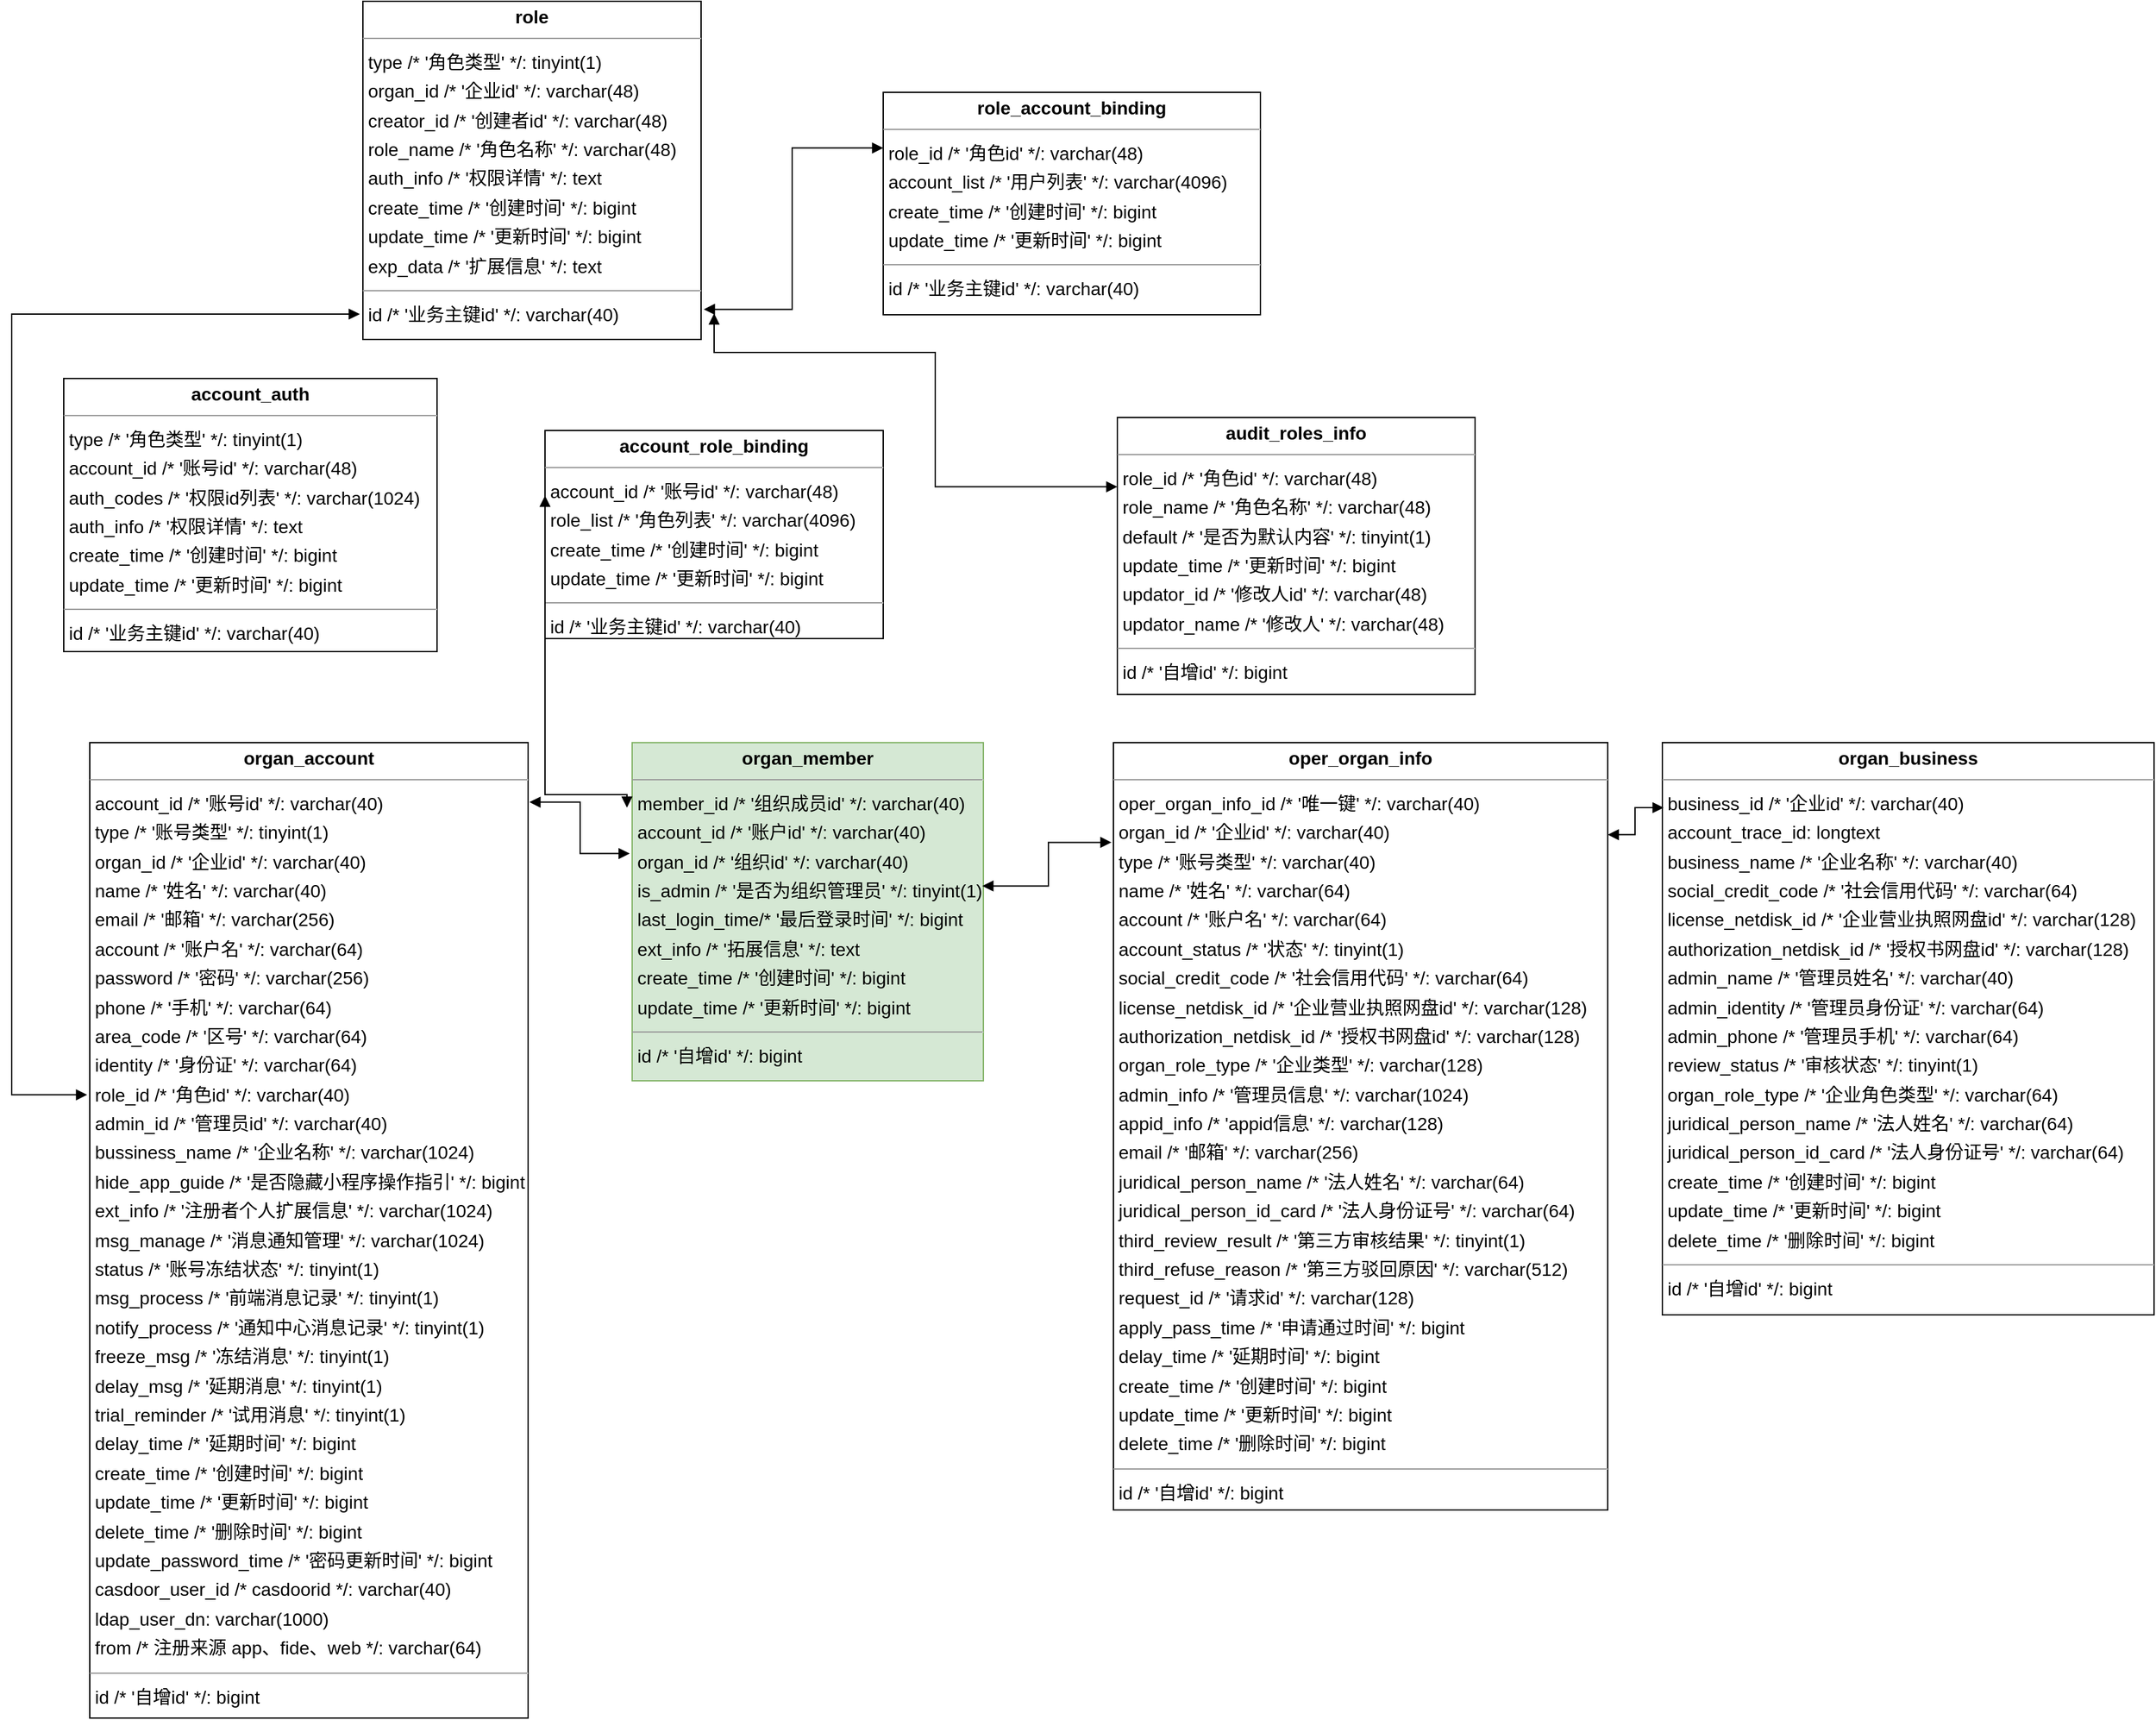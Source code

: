 <mxfile version="21.2.1" type="github">
  <diagram id="zmi8DWPMi1QMRoTP6fmU" name="Page-1">
    <mxGraphModel dx="2234" dy="1171" grid="1" gridSize="10" guides="1" tooltips="1" connect="1" arrows="1" fold="1" page="0" pageScale="1" pageWidth="827" pageHeight="1169" background="none" math="0" shadow="0">
      <root>
        <mxCell id="0" />
        <mxCell id="1" parent="0" />
        <mxCell id="node3" value="&lt;p style=&quot;margin:0px;margin-top:4px;text-align:center;&quot;&gt;&lt;b&gt;account_auth&lt;/b&gt;&lt;/p&gt;&lt;hr size=&quot;1&quot;/&gt;&lt;p style=&quot;margin:0 0 0 4px;line-height:1.6;&quot;&gt; type  /* &amp;#39;角色类型&amp;#39; */: tinyint(1)&lt;br/&gt; account_id  /* &amp;#39;账号id&amp;#39; */: varchar(48)&lt;br/&gt; auth_codes  /* &amp;#39;权限id列表&amp;#39; */: varchar(1024)&lt;br/&gt; auth_info  /* &amp;#39;权限详情&amp;#39; */: text&lt;br/&gt; create_time  /* &amp;#39;创建时间&amp;#39; */: bigint&lt;br/&gt; update_time  /* &amp;#39;更新时间&amp;#39; */: bigint&lt;/p&gt;&lt;hr size=&quot;1&quot;/&gt;&lt;p style=&quot;margin:0 0 0 4px;line-height:1.6;&quot;&gt; id  /* &amp;#39;业务主键id&amp;#39; */: varchar(40)&lt;/p&gt;" style="verticalAlign=top;align=left;overflow=fill;fontSize=14;fontFamily=Helvetica;html=1;rounded=0;shadow=0;comic=0;labelBackgroundColor=none;strokeWidth=1;" parent="1" vertex="1">
          <mxGeometry x="-380" y="-70" width="287" height="210" as="geometry" />
        </mxCell>
        <mxCell id="node10" value="&lt;p style=&quot;margin:0px;margin-top:4px;text-align:center;&quot;&gt;&lt;b&gt;account_role_binding&lt;/b&gt;&lt;/p&gt;&lt;hr size=&quot;1&quot;/&gt;&lt;p style=&quot;margin:0 0 0 4px;line-height:1.6;&quot;&gt; account_id  /* &amp;#39;账号id&amp;#39; */: varchar(48)&lt;br/&gt; role_list  /* &amp;#39;角色列表&amp;#39; */: varchar(4096)&lt;br/&gt; create_time  /* &amp;#39;创建时间&amp;#39; */: bigint&lt;br/&gt; update_time  /* &amp;#39;更新时间&amp;#39; */: bigint&lt;/p&gt;&lt;hr size=&quot;1&quot;/&gt;&lt;p style=&quot;margin:0 0 0 4px;line-height:1.6;&quot;&gt; id  /* &amp;#39;业务主键id&amp;#39; */: varchar(40)&lt;/p&gt;" style="verticalAlign=top;align=left;overflow=fill;fontSize=14;fontFamily=Helvetica;html=1;rounded=0;shadow=0;comic=0;labelBackgroundColor=none;strokeWidth=1;" parent="1" vertex="1">
          <mxGeometry x="-10" y="-30" width="260" height="160" as="geometry" />
        </mxCell>
        <mxCell id="node5" value="&lt;p style=&quot;margin:0px;margin-top:4px;text-align:center;&quot;&gt;&lt;b&gt;audit_roles_info&lt;/b&gt;&lt;/p&gt;&lt;hr size=&quot;1&quot;/&gt;&lt;p style=&quot;margin:0 0 0 4px;line-height:1.6;&quot;&gt; role_id  /* &amp;#39;角色id&amp;#39; */: varchar(48)&lt;br/&gt; role_name  /* &amp;#39;角色名称&amp;#39; */: varchar(48)&lt;br/&gt; default  /* &amp;#39;是否为默认内容&amp;#39; */: tinyint(1)&lt;br/&gt; update_time  /* &amp;#39;更新时间&amp;#39; */: bigint&lt;br/&gt; updator_id  /* &amp;#39;修改人id&amp;#39; */: varchar(48)&lt;br/&gt; updator_name  /* &amp;#39;修改人&amp;#39; */: varchar(48)&lt;/p&gt;&lt;hr size=&quot;1&quot;/&gt;&lt;p style=&quot;margin:0 0 0 4px;line-height:1.6;&quot;&gt; id  /* &amp;#39;自增id&amp;#39; */: bigint&lt;/p&gt;" style="verticalAlign=top;align=left;overflow=fill;fontSize=14;fontFamily=Helvetica;html=1;rounded=0;shadow=0;comic=0;labelBackgroundColor=none;strokeWidth=1;" parent="1" vertex="1">
          <mxGeometry x="430" y="-40" width="275" height="213" as="geometry" />
        </mxCell>
        <mxCell id="node6" value="&lt;p style=&quot;margin:0px;margin-top:4px;text-align:center;&quot;&gt;&lt;b&gt;oper_organ_info&lt;/b&gt;&lt;/p&gt;&lt;hr size=&quot;1&quot;/&gt;&lt;p style=&quot;margin:0 0 0 4px;line-height:1.6;&quot;&gt; oper_organ_info_id  /* &amp;#39;唯一键&amp;#39; */: varchar(40)&lt;br/&gt; organ_id  /* &amp;#39;企业id&amp;#39; */: varchar(40)&lt;br/&gt; type  /* &amp;#39;账号类型&amp;#39; */: varchar(40)&lt;br/&gt; name  /* &amp;#39;姓名&amp;#39; */: varchar(64)&lt;br/&gt; account  /* &amp;#39;账户名&amp;#39; */: varchar(64)&lt;br/&gt; account_status  /* &amp;#39;状态&amp;#39; */: tinyint(1)&lt;br/&gt; social_credit_code  /* &amp;#39;社会信用代码&amp;#39; */: varchar(64)&lt;br/&gt; license_netdisk_id  /* &amp;#39;企业营业执照网盘id&amp;#39; */: varchar(128)&lt;br/&gt; authorization_netdisk_id  /* &amp;#39;授权书网盘id&amp;#39; */: varchar(128)&lt;br/&gt; organ_role_type  /* &amp;#39;企业类型&amp;#39; */: varchar(128)&lt;br/&gt; admin_info  /* &amp;#39;管理员信息&amp;#39; */: varchar(1024)&lt;br/&gt; appid_info  /* &amp;#39;appid信息&amp;#39; */: varchar(128)&lt;br/&gt; email  /* &amp;#39;邮箱&amp;#39; */: varchar(256)&lt;br/&gt; juridical_person_name  /* &amp;#39;法人姓名&amp;#39; */: varchar(64)&lt;br/&gt; juridical_person_id_card  /* &amp;#39;法人身份证号&amp;#39; */: varchar(64)&lt;br/&gt; third_review_result  /* &amp;#39;第三方审核结果&amp;#39; */: tinyint(1)&lt;br/&gt; third_refuse_reason  /* &amp;#39;第三方驳回原因&amp;#39; */: varchar(512)&lt;br/&gt; request_id  /* &amp;#39;请求id&amp;#39; */: varchar(128)&lt;br/&gt; apply_pass_time  /* &amp;#39;申请通过时间&amp;#39; */: bigint&lt;br/&gt; delay_time  /* &amp;#39;延期时间&amp;#39; */: bigint&lt;br/&gt; create_time  /* &amp;#39;创建时间&amp;#39; */: bigint&lt;br/&gt; update_time  /* &amp;#39;更新时间&amp;#39; */: bigint&lt;br/&gt; delete_time  /* &amp;#39;删除时间&amp;#39; */: bigint&lt;/p&gt;&lt;hr size=&quot;1&quot;/&gt;&lt;p style=&quot;margin:0 0 0 4px;line-height:1.6;&quot;&gt; id  /* &amp;#39;自增id&amp;#39; */: bigint&lt;/p&gt;" style="verticalAlign=top;align=left;overflow=fill;fontSize=14;fontFamily=Helvetica;html=1;rounded=0;shadow=0;comic=0;labelBackgroundColor=none;strokeWidth=1;" parent="1" vertex="1">
          <mxGeometry x="427" y="210" width="380" height="590" as="geometry" />
        </mxCell>
        <mxCell id="node4" value="&lt;p style=&quot;margin:0px;margin-top:4px;text-align:center;&quot;&gt;&lt;b&gt;organ_account&lt;/b&gt;&lt;/p&gt;&lt;hr size=&quot;1&quot;/&gt;&lt;p style=&quot;margin:0 0 0 4px;line-height:1.6;&quot;&gt; account_id  /* &amp;#39;账号id&amp;#39; */: varchar(40)&lt;br/&gt; type  /* &amp;#39;账号类型&amp;#39; */: tinyint(1)&lt;br/&gt; organ_id  /* &amp;#39;企业id&amp;#39; */: varchar(40)&lt;br/&gt; name  /* &amp;#39;姓名&amp;#39; */: varchar(40)&lt;br/&gt; email  /* &amp;#39;邮箱&amp;#39; */: varchar(256)&lt;br/&gt; account  /* &amp;#39;账户名&amp;#39; */: varchar(64)&lt;br/&gt; password  /* &amp;#39;密码&amp;#39; */: varchar(256)&lt;br/&gt; phone  /* &amp;#39;手机&amp;#39; */: varchar(64)&lt;br/&gt; area_code  /* &amp;#39;区号&amp;#39; */: varchar(64)&lt;br/&gt; identity  /* &amp;#39;身份证&amp;#39; */: varchar(64)&lt;br/&gt; role_id  /* &amp;#39;角色id&amp;#39; */: varchar(40)&lt;br/&gt; admin_id  /* &amp;#39;管理员id&amp;#39; */: varchar(40)&lt;br/&gt; bussiness_name  /* &amp;#39;企业名称&amp;#39; */: varchar(1024)&lt;br/&gt; hide_app_guide  /* &amp;#39;是否隐藏小程序操作指引&amp;#39; */: bigint&lt;br/&gt; ext_info  /* &amp;#39;注册者个人扩展信息&amp;#39; */: varchar(1024)&lt;br/&gt; msg_manage  /* &amp;#39;消息通知管理&amp;#39; */: varchar(1024)&lt;br/&gt; status  /* &amp;#39;账号冻结状态&amp;#39; */: tinyint(1)&lt;br/&gt; msg_process  /* &amp;#39;前端消息记录&amp;#39; */: tinyint(1)&lt;br/&gt; notify_process  /* &amp;#39;通知中心消息记录&amp;#39; */: tinyint(1)&lt;br/&gt; freeze_msg  /* &amp;#39;冻结消息&amp;#39; */: tinyint(1)&lt;br/&gt; delay_msg  /* &amp;#39;延期消息&amp;#39; */: tinyint(1)&lt;br/&gt; trial_reminder  /* &amp;#39;试用消息&amp;#39; */: tinyint(1)&lt;br/&gt; delay_time  /* &amp;#39;延期时间&amp;#39; */: bigint&lt;br/&gt; create_time  /* &amp;#39;创建时间&amp;#39; */: bigint&lt;br/&gt; update_time  /* &amp;#39;更新时间&amp;#39; */: bigint&lt;br/&gt; delete_time  /* &amp;#39;删除时间&amp;#39; */: bigint&lt;br/&gt; update_password_time  /* &amp;#39;密码更新时间&amp;#39; */: bigint&lt;br/&gt; casdoor_user_id  /* casdoorid */: varchar(40)&lt;br/&gt; ldap_user_dn: varchar(1000)&lt;br/&gt; from  /* 注册来源  app、fide、web */: varchar(64)&lt;/p&gt;&lt;hr size=&quot;1&quot;/&gt;&lt;p style=&quot;margin:0 0 0 4px;line-height:1.6;&quot;&gt; id  /* &amp;#39;自增id&amp;#39; */: bigint&lt;/p&gt;" style="verticalAlign=top;align=left;overflow=fill;fontSize=14;fontFamily=Helvetica;html=1;rounded=0;shadow=0;comic=0;labelBackgroundColor=none;strokeWidth=1;" parent="1" vertex="1">
          <mxGeometry x="-360" y="210" width="337" height="750" as="geometry" />
        </mxCell>
        <mxCell id="node8" value="&lt;p style=&quot;margin:0px;margin-top:4px;text-align:center;&quot;&gt;&lt;b&gt;organ_business&lt;/b&gt;&lt;/p&gt;&lt;hr size=&quot;1&quot;/&gt;&lt;p style=&quot;margin:0 0 0 4px;line-height:1.6;&quot;&gt; business_id  /* &amp;#39;企业id&amp;#39; */: varchar(40)&lt;br/&gt; account_trace_id: longtext&lt;br/&gt; business_name  /* &amp;#39;企业名称&amp;#39; */: varchar(40)&lt;br/&gt; social_credit_code  /* &amp;#39;社会信用代码&amp;#39; */: varchar(64)&lt;br/&gt; license_netdisk_id  /* &amp;#39;企业营业执照网盘id&amp;#39; */: varchar(128)&lt;br/&gt; authorization_netdisk_id  /* &amp;#39;授权书网盘id&amp;#39; */: varchar(128)&lt;br/&gt; admin_name  /* &amp;#39;管理员姓名&amp;#39; */: varchar(40)&lt;br/&gt; admin_identity  /* &amp;#39;管理员身份证&amp;#39; */: varchar(64)&lt;br/&gt; admin_phone  /* &amp;#39;管理员手机&amp;#39; */: varchar(64)&lt;br/&gt; review_status  /* &amp;#39;审核状态&amp;#39; */: tinyint(1)&lt;br/&gt; organ_role_type  /* &amp;#39;企业角色类型&amp;#39; */: varchar(64)&lt;br/&gt; juridical_person_name  /* &amp;#39;法人姓名&amp;#39; */: varchar(64)&lt;br/&gt; juridical_person_id_card  /* &amp;#39;法人身份证号&amp;#39; */: varchar(64)&lt;br/&gt; create_time  /* &amp;#39;创建时间&amp;#39; */: bigint&lt;br/&gt; update_time  /* &amp;#39;更新时间&amp;#39; */: bigint&lt;br/&gt; delete_time  /* &amp;#39;删除时间&amp;#39; */: bigint&lt;/p&gt;&lt;hr size=&quot;1&quot;/&gt;&lt;p style=&quot;margin:0 0 0 4px;line-height:1.6;&quot;&gt; id  /* &amp;#39;自增id&amp;#39; */: bigint&lt;/p&gt;" style="verticalAlign=top;align=left;overflow=fill;fontSize=14;fontFamily=Helvetica;html=1;rounded=0;shadow=0;comic=0;labelBackgroundColor=none;strokeWidth=1;" parent="1" vertex="1">
          <mxGeometry x="849" y="210" width="378" height="440" as="geometry" />
        </mxCell>
        <mxCell id="node7" value="&lt;p style=&quot;margin:0px;margin-top:4px;text-align:center;&quot;&gt;&lt;b&gt;organ_member&lt;/b&gt;&lt;/p&gt;&lt;hr size=&quot;1&quot;&gt;&lt;p style=&quot;margin:0 0 0 4px;line-height:1.6;&quot;&gt; member_id  /* &#39;组织成员id&#39; */: varchar(40)&lt;br&gt; account_id  /* &#39;账户id&#39; */: varchar(40)&lt;br&gt; organ_id  /* &#39;组织id&#39; */: varchar(40)&lt;br&gt;is_admin /* &#39;是否为组织管理员&#39; */: tinyint(1)&lt;br&gt;last_login_time/* &#39;最后登录时间&#39; */: bigint&amp;nbsp;&lt;/p&gt;&lt;p style=&quot;margin:0 0 0 4px;line-height:1.6;&quot;&gt; ext_info  /* &#39;拓展信息&#39; */: text&lt;br&gt; create_time  /* &#39;创建时间&#39; */: bigint&lt;br&gt; update_time  /* &#39;更新时间&#39; */: bigint&lt;/p&gt;&lt;hr size=&quot;1&quot;&gt;&lt;p style=&quot;margin:0 0 0 4px;line-height:1.6;&quot;&gt; id  /* &#39;自增id&#39; */: bigint&lt;/p&gt;" style="verticalAlign=top;align=left;overflow=fill;fontSize=14;fontFamily=Helvetica;html=1;rounded=0;shadow=0;comic=0;labelBackgroundColor=none;strokeWidth=1;fillColor=#d5e8d4;strokeColor=#82b366;" parent="1" vertex="1">
          <mxGeometry x="57" y="210" width="270" height="260" as="geometry" />
        </mxCell>
        <mxCell id="node0" value="&lt;p style=&quot;margin:0px;margin-top:4px;text-align:center;&quot;&gt;&lt;b&gt;role&lt;/b&gt;&lt;/p&gt;&lt;hr size=&quot;1&quot;/&gt;&lt;p style=&quot;margin:0 0 0 4px;line-height:1.6;&quot;&gt; type  /* &amp;#39;角色类型&amp;#39; */: tinyint(1)&lt;br/&gt; organ_id  /* &amp;#39;企业id&amp;#39; */: varchar(48)&lt;br/&gt; creator_id  /* &amp;#39;创建者id&amp;#39; */: varchar(48)&lt;br/&gt; role_name  /* &amp;#39;角色名称&amp;#39; */: varchar(48)&lt;br/&gt; auth_info  /* &amp;#39;权限详情&amp;#39; */: text&lt;br/&gt; create_time  /* &amp;#39;创建时间&amp;#39; */: bigint&lt;br/&gt; update_time  /* &amp;#39;更新时间&amp;#39; */: bigint&lt;br/&gt; exp_data  /* &amp;#39;扩展信息&amp;#39; */: text&lt;/p&gt;&lt;hr size=&quot;1&quot;/&gt;&lt;p style=&quot;margin:0 0 0 4px;line-height:1.6;&quot;&gt; id  /* &amp;#39;业务主键id&amp;#39; */: varchar(40)&lt;/p&gt;" style="verticalAlign=top;align=left;overflow=fill;fontSize=14;fontFamily=Helvetica;html=1;rounded=0;shadow=0;comic=0;labelBackgroundColor=none;strokeWidth=1;" parent="1" vertex="1">
          <mxGeometry x="-150" y="-360" width="260" height="260" as="geometry" />
        </mxCell>
        <mxCell id="node9" value="&lt;p style=&quot;margin:0px;margin-top:4px;text-align:center;&quot;&gt;&lt;b&gt;role_account_binding&lt;/b&gt;&lt;/p&gt;&lt;hr size=&quot;1&quot;/&gt;&lt;p style=&quot;margin:0 0 0 4px;line-height:1.6;&quot;&gt; role_id  /* &amp;#39;角色id&amp;#39; */: varchar(48)&lt;br/&gt; account_list  /* &amp;#39;用户列表&amp;#39; */: varchar(4096)&lt;br/&gt; create_time  /* &amp;#39;创建时间&amp;#39; */: bigint&lt;br/&gt; update_time  /* &amp;#39;更新时间&amp;#39; */: bigint&lt;/p&gt;&lt;hr size=&quot;1&quot;/&gt;&lt;p style=&quot;margin:0 0 0 4px;line-height:1.6;&quot;&gt; id  /* &amp;#39;业务主键id&amp;#39; */: varchar(40)&lt;/p&gt;" style="verticalAlign=top;align=left;overflow=fill;fontSize=14;fontFamily=Helvetica;html=1;rounded=0;shadow=0;comic=0;labelBackgroundColor=none;strokeWidth=1;" parent="1" vertex="1">
          <mxGeometry x="250" y="-290" width="290" height="171" as="geometry" />
        </mxCell>
        <mxCell id="7n5aa4kr8ttrAwYhI3hU-2" value="" style="endArrow=block;startArrow=block;endFill=1;startFill=1;html=1;rounded=0;exitX=1;exitY=0.12;exitDx=0;exitDy=0;exitPerimeter=0;edgeStyle=orthogonalEdgeStyle;" parent="1" source="node6" edge="1">
          <mxGeometry width="160" relative="1" as="geometry">
            <mxPoint x="794" y="70" as="sourcePoint" />
            <mxPoint x="850" y="260" as="targetPoint" />
            <Array as="points">
              <mxPoint x="828" y="281" />
              <mxPoint x="828" y="260" />
            </Array>
          </mxGeometry>
        </mxCell>
        <mxCell id="zGFMA_BTwQH7fB4lE2Dz-7" value="" style="endArrow=block;startArrow=block;endFill=1;startFill=1;html=1;rounded=0;exitX=0.997;exitY=0.424;exitDx=0;exitDy=0;exitPerimeter=0;edgeStyle=orthogonalEdgeStyle;entryX=-0.004;entryY=0.13;entryDx=0;entryDy=0;entryPerimeter=0;" parent="1" source="node7" target="node6" edge="1">
          <mxGeometry width="160" relative="1" as="geometry">
            <mxPoint x="237" y="100" as="sourcePoint" />
            <mxPoint x="417" y="240" as="targetPoint" />
          </mxGeometry>
        </mxCell>
        <mxCell id="zGFMA_BTwQH7fB4lE2Dz-8" value="" style="endArrow=block;startArrow=block;endFill=1;startFill=1;html=1;rounded=0;edgeStyle=orthogonalEdgeStyle;entryX=-0.007;entryY=0.328;entryDx=0;entryDy=0;entryPerimeter=0;exitX=1.003;exitY=0.061;exitDx=0;exitDy=0;exitPerimeter=0;" parent="1" target="node7" edge="1" source="node4">
          <mxGeometry width="160" relative="1" as="geometry">
            <mxPoint x="-33" y="250" as="sourcePoint" />
            <mxPoint x="84" y="121" as="targetPoint" />
          </mxGeometry>
        </mxCell>
        <mxCell id="zGFMA_BTwQH7fB4lE2Dz-9" value="" style="endArrow=block;startArrow=block;endFill=1;startFill=1;html=1;rounded=0;edgeStyle=orthogonalEdgeStyle;exitX=-0.009;exitY=0.925;exitDx=0;exitDy=0;exitPerimeter=0;entryX=-0.006;entryY=0.361;entryDx=0;entryDy=0;entryPerimeter=0;" parent="1" source="node0" edge="1" target="node4">
          <mxGeometry width="160" relative="1" as="geometry">
            <mxPoint x="-200" y="-200" as="sourcePoint" />
            <mxPoint x="-370" y="490" as="targetPoint" />
            <Array as="points">
              <mxPoint x="-420" y="-119" />
              <mxPoint x="-420" y="481" />
            </Array>
          </mxGeometry>
        </mxCell>
        <mxCell id="zGFMA_BTwQH7fB4lE2Dz-15" value="" style="endArrow=block;startArrow=block;endFill=1;startFill=1;html=1;rounded=0;edgeStyle=orthogonalEdgeStyle;entryX=0;entryY=0.25;entryDx=0;entryDy=0;exitX=1.008;exitY=0.911;exitDx=0;exitDy=0;exitPerimeter=0;" parent="1" source="node0" target="node9" edge="1">
          <mxGeometry width="160" relative="1" as="geometry">
            <mxPoint x="370" y="40" as="sourcePoint" />
            <mxPoint x="458" y="68" as="targetPoint" />
          </mxGeometry>
        </mxCell>
        <mxCell id="zGFMA_BTwQH7fB4lE2Dz-16" value="" style="endArrow=block;startArrow=block;endFill=1;startFill=1;html=1;rounded=0;edgeStyle=orthogonalEdgeStyle;entryX=0;entryY=0.25;entryDx=0;entryDy=0;" parent="1" target="node5" edge="1">
          <mxGeometry width="160" relative="1" as="geometry">
            <mxPoint x="120" y="-120" as="sourcePoint" />
            <mxPoint x="598" y="-40" as="targetPoint" />
            <Array as="points">
              <mxPoint x="120" y="-90" />
              <mxPoint x="290" y="-90" />
              <mxPoint x="290" y="13" />
            </Array>
          </mxGeometry>
        </mxCell>
        <mxCell id="zGFMA_BTwQH7fB4lE2Dz-17" value="" style="endArrow=block;startArrow=block;endFill=1;startFill=1;html=1;rounded=0;edgeStyle=orthogonalEdgeStyle;entryX=0;entryY=0.313;entryDx=0;entryDy=0;entryPerimeter=0;" parent="1" target="node10" edge="1">
          <mxGeometry width="160" relative="1" as="geometry">
            <mxPoint x="53" y="260" as="sourcePoint" />
            <mxPoint x="168" y="568" as="targetPoint" />
            <Array as="points">
              <mxPoint x="53" y="250" />
              <mxPoint x="-10" y="250" />
            </Array>
          </mxGeometry>
        </mxCell>
      </root>
    </mxGraphModel>
  </diagram>
</mxfile>
